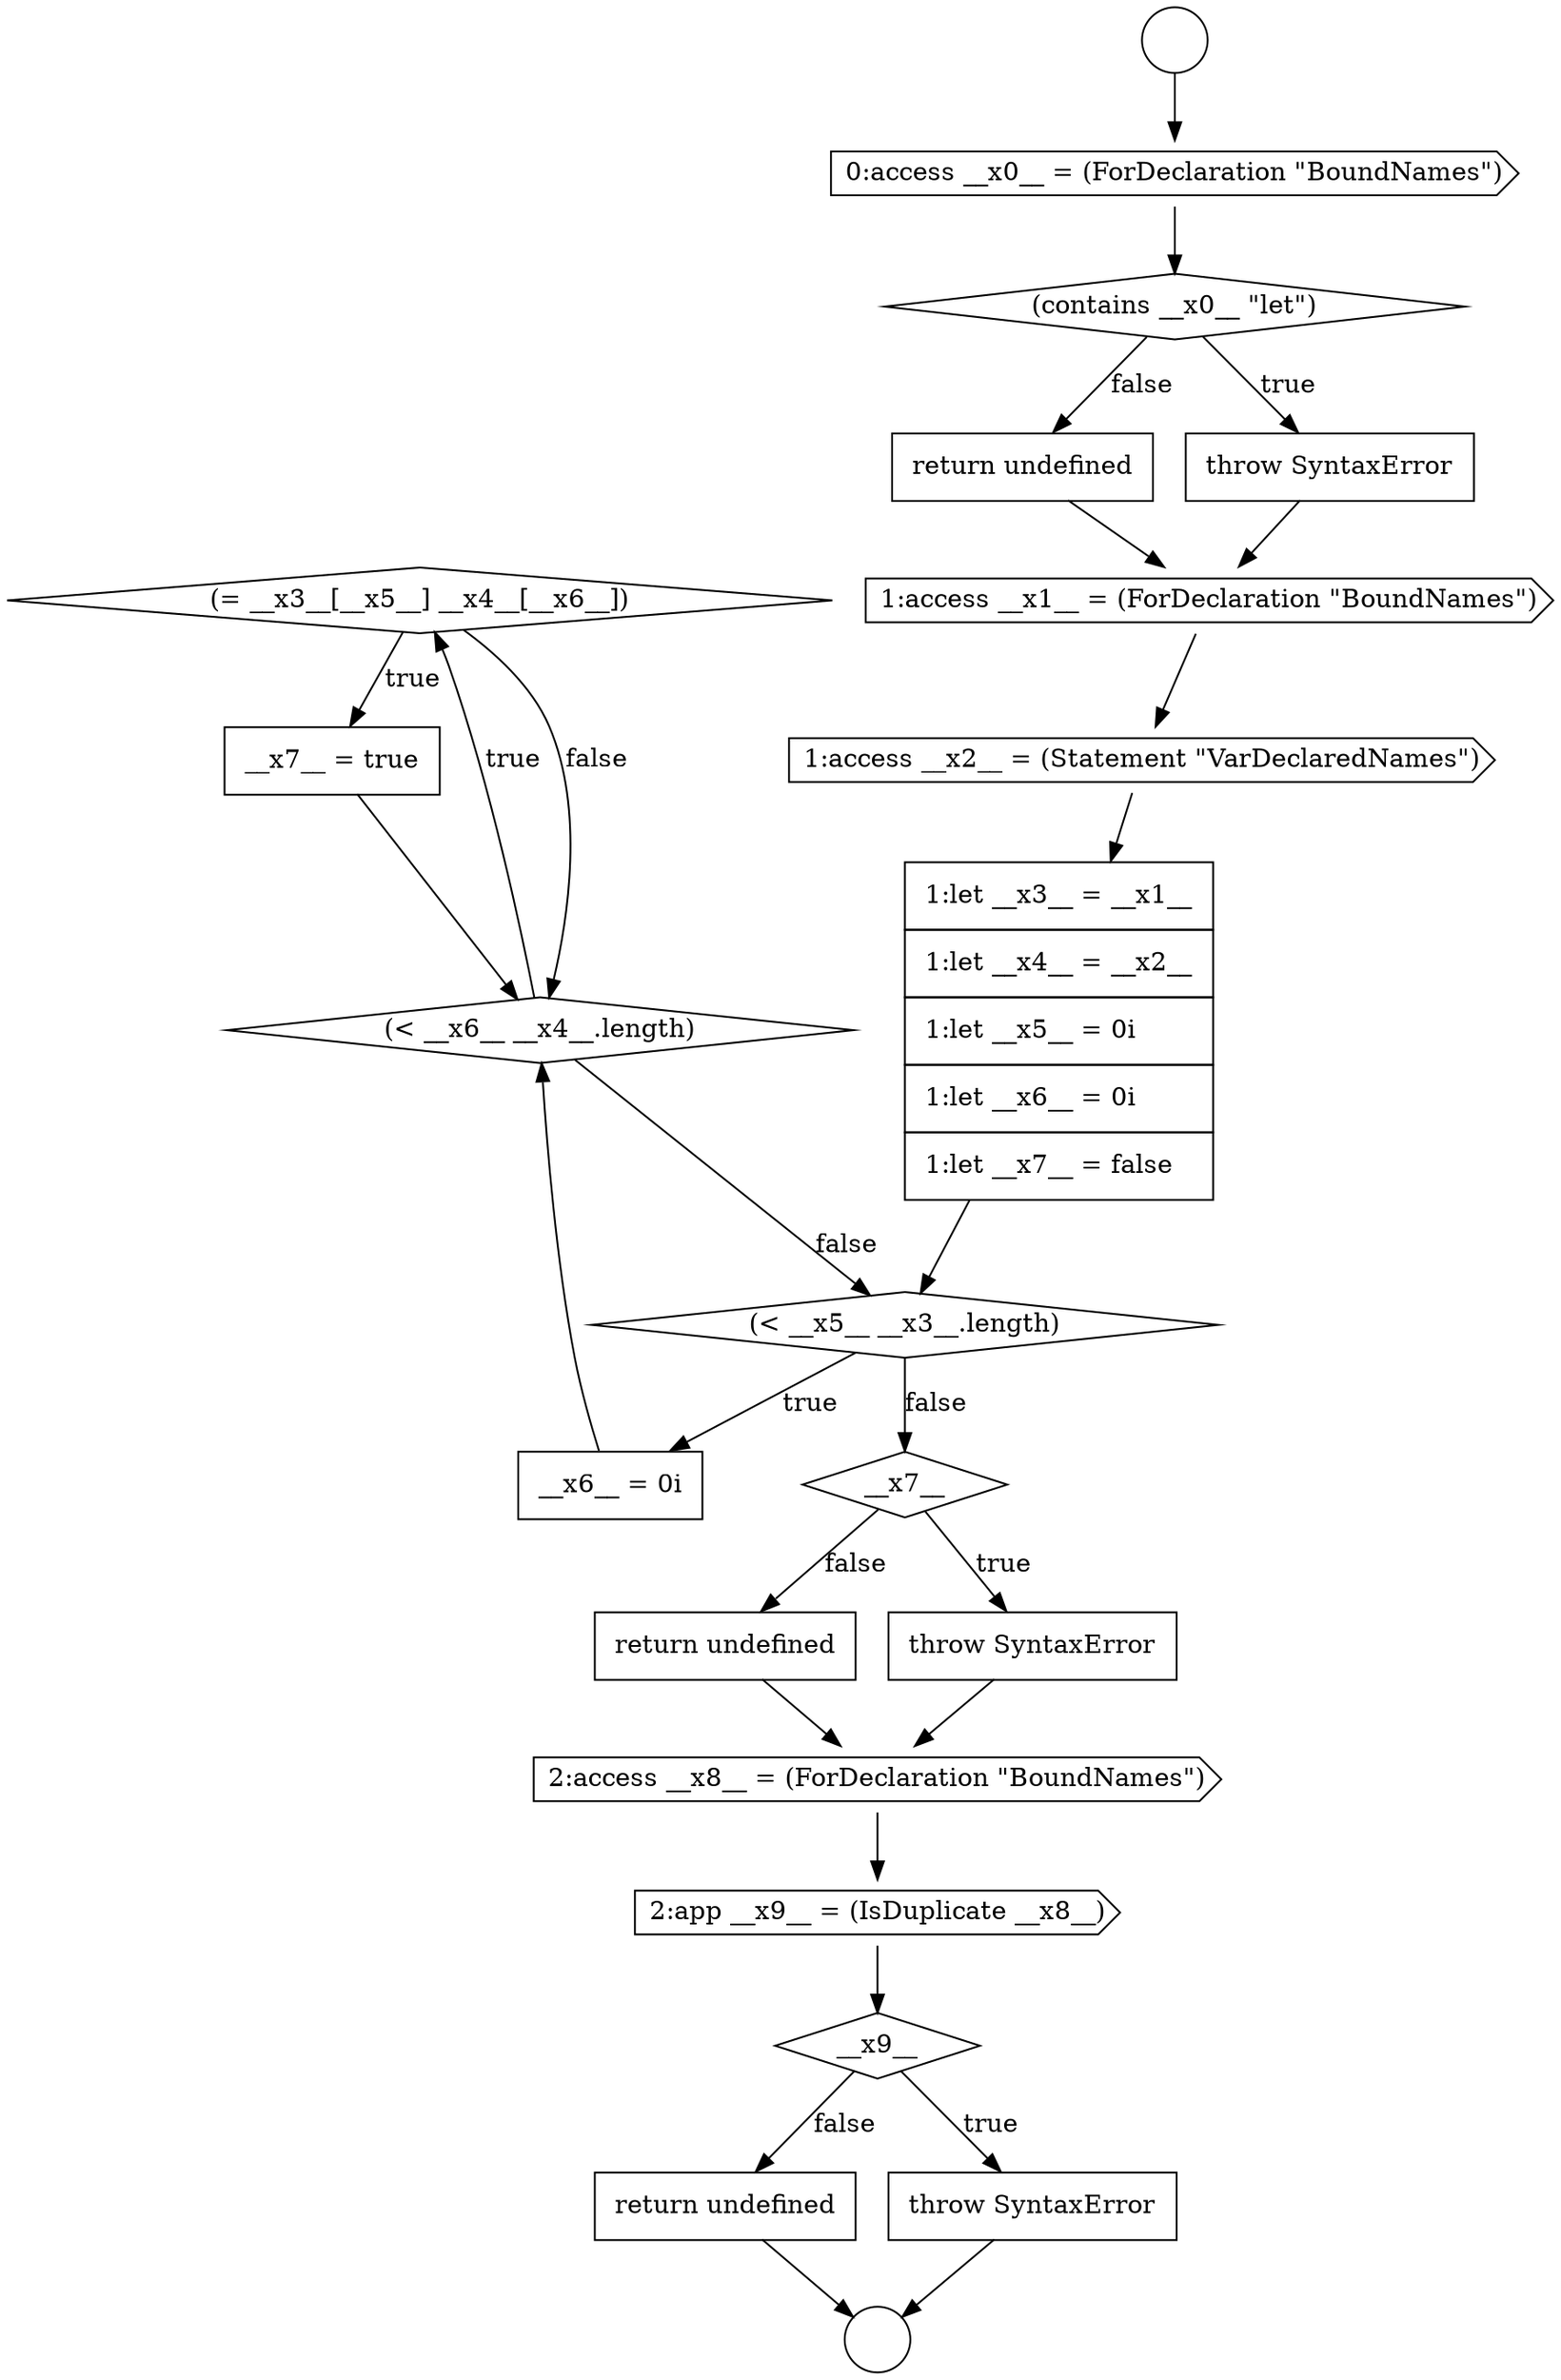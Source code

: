 digraph {
  node17556 [shape=diamond, label=<<font color="black">(= __x3__[__x5__] __x4__[__x6__])</font>> color="black" fillcolor="white" style=filled]
  node17549 [shape=none, margin=0, label=<<font color="black">
    <table border="0" cellborder="1" cellspacing="0" cellpadding="10">
      <tr><td align="left">return undefined</td></tr>
    </table>
  </font>> color="black" fillcolor="white" style=filled]
  node17560 [shape=none, margin=0, label=<<font color="black">
    <table border="0" cellborder="1" cellspacing="0" cellpadding="10">
      <tr><td align="left">return undefined</td></tr>
    </table>
  </font>> color="black" fillcolor="white" style=filled]
  node17555 [shape=diamond, label=<<font color="black">(&lt; __x6__ __x4__.length)</font>> color="black" fillcolor="white" style=filled]
  node17550 [shape=cds, label=<<font color="black">1:access __x1__ = (ForDeclaration &quot;BoundNames&quot;)</font>> color="black" fillcolor="white" style=filled]
  node17563 [shape=diamond, label=<<font color="black">__x9__</font>> color="black" fillcolor="white" style=filled]
  node17554 [shape=none, margin=0, label=<<font color="black">
    <table border="0" cellborder="1" cellspacing="0" cellpadding="10">
      <tr><td align="left">__x6__ = 0i</td></tr>
    </table>
  </font>> color="black" fillcolor="white" style=filled]
  node17547 [shape=diamond, label=<<font color="black">(contains __x0__ &quot;let&quot;)</font>> color="black" fillcolor="white" style=filled]
  node17558 [shape=diamond, label=<<font color="black">__x7__</font>> color="black" fillcolor="white" style=filled]
  node17552 [shape=none, margin=0, label=<<font color="black">
    <table border="0" cellborder="1" cellspacing="0" cellpadding="10">
      <tr><td align="left">1:let __x3__ = __x1__</td></tr>
      <tr><td align="left">1:let __x4__ = __x2__</td></tr>
      <tr><td align="left">1:let __x5__ = 0i</td></tr>
      <tr><td align="left">1:let __x6__ = 0i</td></tr>
      <tr><td align="left">1:let __x7__ = false</td></tr>
    </table>
  </font>> color="black" fillcolor="white" style=filled]
  node17553 [shape=diamond, label=<<font color="black">(&lt; __x5__ __x3__.length)</font>> color="black" fillcolor="white" style=filled]
  node17565 [shape=none, margin=0, label=<<font color="black">
    <table border="0" cellborder="1" cellspacing="0" cellpadding="10">
      <tr><td align="left">return undefined</td></tr>
    </table>
  </font>> color="black" fillcolor="white" style=filled]
  node17545 [shape=circle label=" " color="black" fillcolor="white" style=filled]
  node17562 [shape=cds, label=<<font color="black">2:app __x9__ = (IsDuplicate __x8__)</font>> color="black" fillcolor="white" style=filled]
  node17546 [shape=cds, label=<<font color="black">0:access __x0__ = (ForDeclaration &quot;BoundNames&quot;)</font>> color="black" fillcolor="white" style=filled]
  node17559 [shape=none, margin=0, label=<<font color="black">
    <table border="0" cellborder="1" cellspacing="0" cellpadding="10">
      <tr><td align="left">throw SyntaxError</td></tr>
    </table>
  </font>> color="black" fillcolor="white" style=filled]
  node17564 [shape=none, margin=0, label=<<font color="black">
    <table border="0" cellborder="1" cellspacing="0" cellpadding="10">
      <tr><td align="left">throw SyntaxError</td></tr>
    </table>
  </font>> color="black" fillcolor="white" style=filled]
  node17551 [shape=cds, label=<<font color="black">1:access __x2__ = (Statement &quot;VarDeclaredNames&quot;)</font>> color="black" fillcolor="white" style=filled]
  node17544 [shape=circle label=" " color="black" fillcolor="white" style=filled]
  node17561 [shape=cds, label=<<font color="black">2:access __x8__ = (ForDeclaration &quot;BoundNames&quot;)</font>> color="black" fillcolor="white" style=filled]
  node17548 [shape=none, margin=0, label=<<font color="black">
    <table border="0" cellborder="1" cellspacing="0" cellpadding="10">
      <tr><td align="left">throw SyntaxError</td></tr>
    </table>
  </font>> color="black" fillcolor="white" style=filled]
  node17557 [shape=none, margin=0, label=<<font color="black">
    <table border="0" cellborder="1" cellspacing="0" cellpadding="10">
      <tr><td align="left">__x7__ = true</td></tr>
    </table>
  </font>> color="black" fillcolor="white" style=filled]
  node17546 -> node17547 [ color="black"]
  node17550 -> node17551 [ color="black"]
  node17564 -> node17545 [ color="black"]
  node17554 -> node17555 [ color="black"]
  node17561 -> node17562 [ color="black"]
  node17555 -> node17556 [label=<<font color="black">true</font>> color="black"]
  node17555 -> node17553 [label=<<font color="black">false</font>> color="black"]
  node17553 -> node17554 [label=<<font color="black">true</font>> color="black"]
  node17553 -> node17558 [label=<<font color="black">false</font>> color="black"]
  node17565 -> node17545 [ color="black"]
  node17551 -> node17552 [ color="black"]
  node17557 -> node17555 [ color="black"]
  node17549 -> node17550 [ color="black"]
  node17562 -> node17563 [ color="black"]
  node17547 -> node17548 [label=<<font color="black">true</font>> color="black"]
  node17547 -> node17549 [label=<<font color="black">false</font>> color="black"]
  node17558 -> node17559 [label=<<font color="black">true</font>> color="black"]
  node17558 -> node17560 [label=<<font color="black">false</font>> color="black"]
  node17552 -> node17553 [ color="black"]
  node17548 -> node17550 [ color="black"]
  node17563 -> node17564 [label=<<font color="black">true</font>> color="black"]
  node17563 -> node17565 [label=<<font color="black">false</font>> color="black"]
  node17559 -> node17561 [ color="black"]
  node17544 -> node17546 [ color="black"]
  node17560 -> node17561 [ color="black"]
  node17556 -> node17557 [label=<<font color="black">true</font>> color="black"]
  node17556 -> node17555 [label=<<font color="black">false</font>> color="black"]
}
